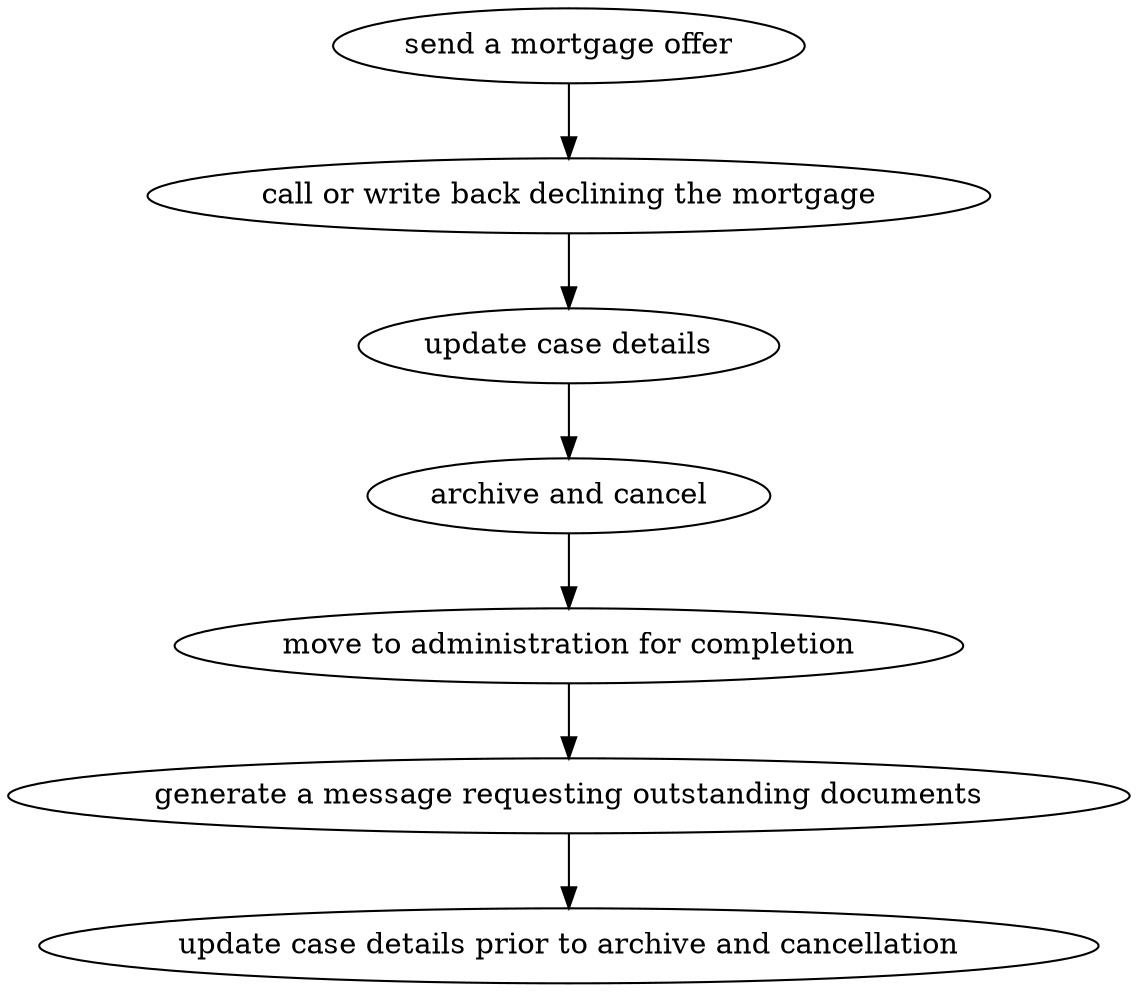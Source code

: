 strict digraph "doc-9.2" {
	graph [name="doc-9.2"];
	"send a mortgage offer"	[attrs="{'type': 'Activity', 'label': 'send a mortgage offer'}"];
	"call or write back declining the mortgage"	[attrs="{'type': 'Activity', 'label': 'call or write back declining the mortgage'}"];
	"send a mortgage offer" -> "call or write back declining the mortgage"	[attrs="{'type': 'flow', 'label': 'flow'}"];
	"update case details"	[attrs="{'type': 'Activity', 'label': 'update case details'}"];
	"call or write back declining the mortgage" -> "update case details"	[attrs="{'type': 'flow', 'label': 'flow'}"];
	"archive and cancel"	[attrs="{'type': 'Activity', 'label': 'archive and cancel'}"];
	"update case details" -> "archive and cancel"	[attrs="{'type': 'flow', 'label': 'flow'}"];
	"move to administration for completion"	[attrs="{'type': 'Activity', 'label': 'move to administration for completion'}"];
	"archive and cancel" -> "move to administration for completion"	[attrs="{'type': 'flow', 'label': 'flow'}"];
	"generate a message requesting outstanding documents"	[attrs="{'type': 'Activity', 'label': 'generate a message requesting outstanding documents'}"];
	"move to administration for completion" -> "generate a message requesting outstanding documents"	[attrs="{'type': 'flow', 'label': 'flow'}"];
	"update case details prior to archive and cancellation"	[attrs="{'type': 'Activity', 'label': 'update case details prior to archive and cancellation'}"];
	"generate a message requesting outstanding documents" -> "update case details prior to archive and cancellation"	[attrs="{'type': 'flow', 'label': 'flow'}"];
}
